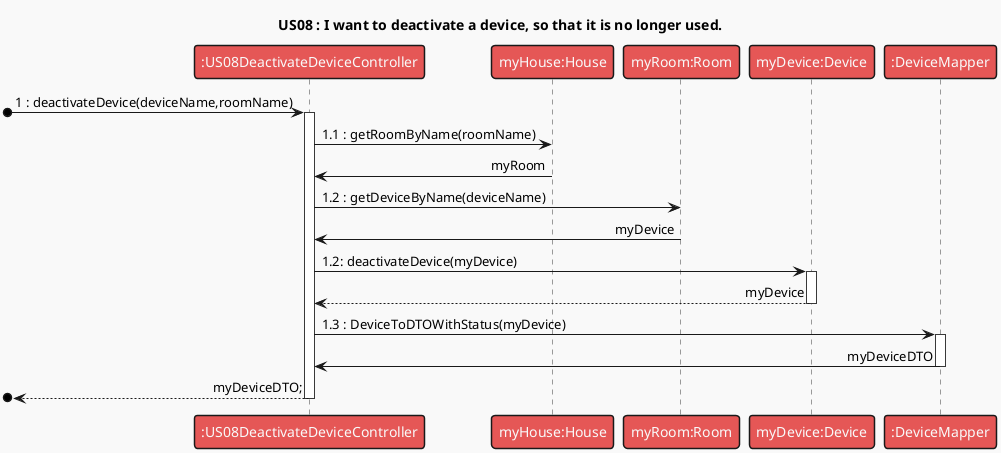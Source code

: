 @startuml
'https://plantuml.com/sequence-diagram

!theme mars
skinparam sequenceMessageAlign direction

title US08 : I want to deactivate a device, so that it is no longer used.
[o-> ":US08DeactivateDeviceController" ++ : 1 : deactivateDevice(deviceName,roomName)
":US08DeactivateDeviceController"-> "myHouse:House" : 1.1 : getRoomByName(roomName)
"myHouse:House"-> ":US08DeactivateDeviceController" : myRoom
":US08DeactivateDeviceController"-> "myRoom:Room" : 1.2 : getDeviceByName(deviceName)
"myRoom:Room"-> ":US08DeactivateDeviceController" : myDevice
":US08DeactivateDeviceController" -> "myDevice:Device" ++: 1.2: deactivateDevice(myDevice)
"myDevice:Device" --> ":US08DeactivateDeviceController" --: myDevice
":US08DeactivateDeviceController"-> ":DeviceMapper" ++ : 1.3 : DeviceToDTOWithStatus(myDevice)
":DeviceMapper"-> ":US08DeactivateDeviceController" -- : myDeviceDTO
[o<-- ":US08DeactivateDeviceController" --: myDeviceDTO;
@enduml